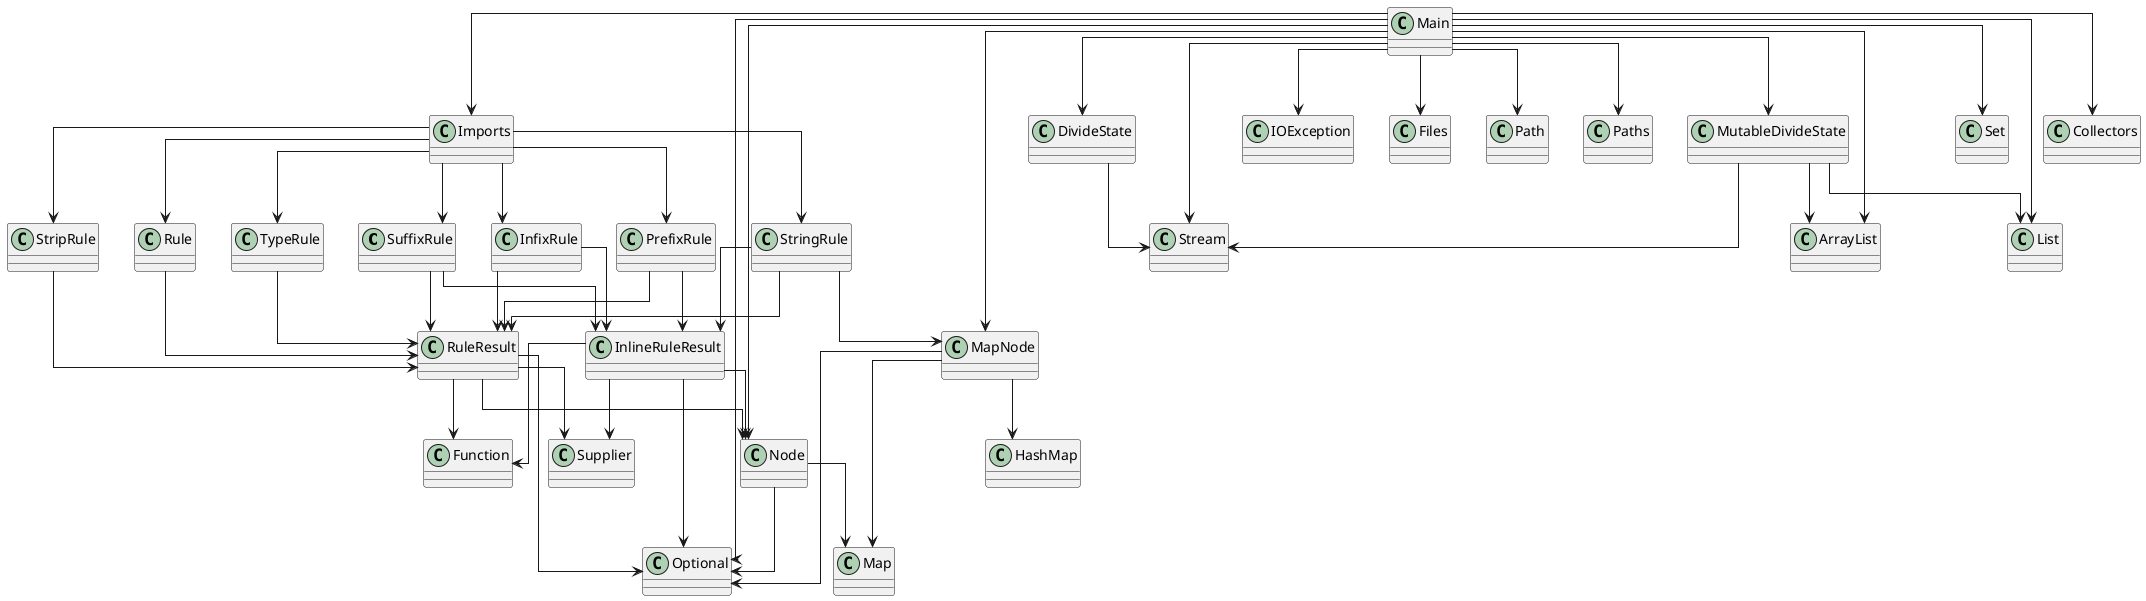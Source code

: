 @startuml
skinparam linetype ortho
class SuffixRule
SuffixRule --> InlineRuleResult
SuffixRule --> RuleResult
class InfixRule
InfixRule --> InlineRuleResult
InfixRule --> RuleResult
class Node
Node --> Map
Node --> Optional
class Main
Main --> DivideState
Main --> Imports
Main --> MutableDivideState
Main --> MapNode
Main --> Node
Main --> IOException
Main --> Files
Main --> Path
Main --> Paths
Main --> ArrayList
Main --> List
Main --> Optional
Main --> Set
Main --> Collectors
Main --> Stream
class DivideState
DivideState --> Stream
class Rule
Rule --> RuleResult
class TypeRule
TypeRule --> RuleResult
class RuleResult
RuleResult --> Node
RuleResult --> Optional
RuleResult --> Function
RuleResult --> Supplier
class MutableDivideState
MutableDivideState --> ArrayList
MutableDivideState --> List
MutableDivideState --> Stream
class PrefixRule
PrefixRule --> InlineRuleResult
PrefixRule --> RuleResult
class StringRule
StringRule --> MapNode
StringRule --> InlineRuleResult
StringRule --> RuleResult
class StripRule
StripRule --> RuleResult
class InlineRuleResult
InlineRuleResult --> Node
InlineRuleResult --> Optional
InlineRuleResult --> Function
InlineRuleResult --> Supplier
class MapNode
MapNode --> HashMap
MapNode --> Map
MapNode --> Optional
class Imports
Imports --> InfixRule
Imports --> PrefixRule
Imports --> Rule
Imports --> StringRule
Imports --> StripRule
Imports --> SuffixRule
Imports --> TypeRule
@enduml

